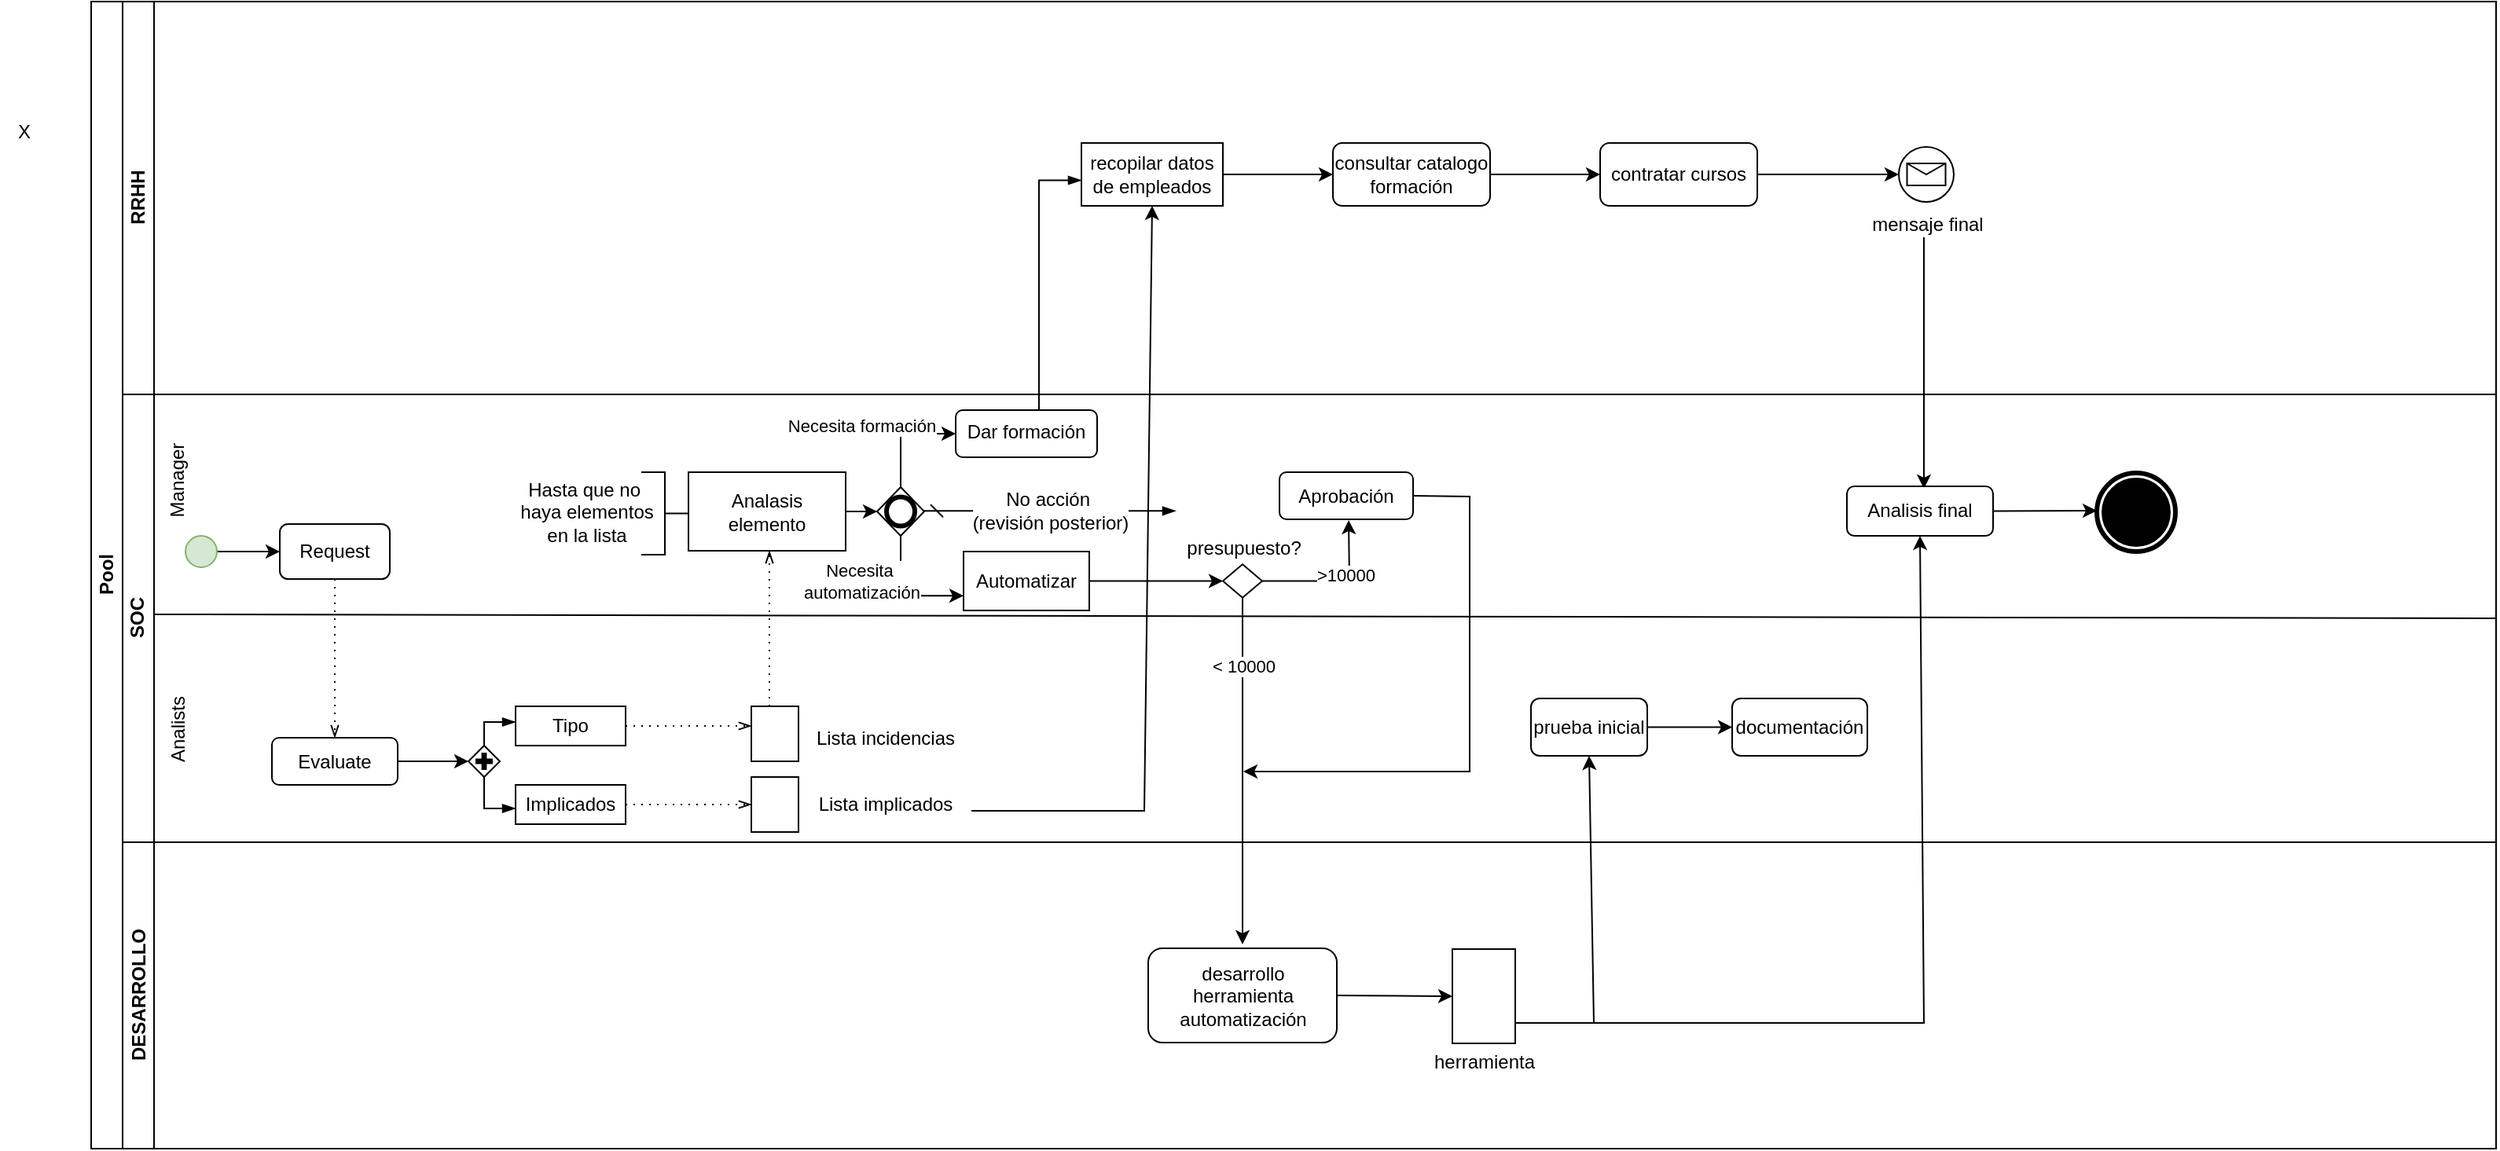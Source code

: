 <mxfile version="26.0.13">
  <diagram id="prtHgNgQTEPvFCAcTncT" name="Page-1">
    <mxGraphModel dx="1434" dy="772" grid="1" gridSize="10" guides="1" tooltips="1" connect="1" arrows="1" fold="1" page="1" pageScale="1" pageWidth="827" pageHeight="1169" math="0" shadow="0">
      <root>
        <mxCell id="0" />
        <mxCell id="1" parent="0" />
        <mxCell id="dNxyNK7c78bLwvsdeMH5-19" value="Pool" style="swimlane;html=1;childLayout=stackLayout;resizeParent=1;resizeParentMax=0;horizontal=0;startSize=20;horizontalStack=0;" parent="1" vertex="1">
          <mxGeometry x="124" y="130" width="1530" height="730" as="geometry" />
        </mxCell>
        <mxCell id="dNxyNK7c78bLwvsdeMH5-20" value="RRHH" style="swimlane;html=1;startSize=20;horizontal=0;" parent="dNxyNK7c78bLwvsdeMH5-19" vertex="1">
          <mxGeometry x="20" width="1510" height="250" as="geometry" />
        </mxCell>
        <mxCell id="I4FNq2IiU0rCwsg-7DSh-55" value="recopilar datos de empleados" style="points=[[0.25,0,0],[0.5,0,0],[0.75,0,0],[1,0.25,0],[1,0.5,0],[1,0.75,0],[0.75,1,0],[0.5,1,0],[0.25,1,0],[0,0.75,0],[0,0.5,0],[0,0.25,0]];shape=mxgraph.bpmn.task2;whiteSpace=wrap;rectStyle=rounded;size=10;html=1;container=1;expand=0;collapsible=0;taskMarker=abstract;" parent="dNxyNK7c78bLwvsdeMH5-20" vertex="1">
          <mxGeometry x="610" y="90" width="90" height="40" as="geometry" />
        </mxCell>
        <mxCell id="uO8iL4VIutBZcoh6F7Hx-4" value="consultar catalogo formación" style="rounded=1;whiteSpace=wrap;html=1;" vertex="1" parent="dNxyNK7c78bLwvsdeMH5-20">
          <mxGeometry x="770" y="90" width="100" height="40" as="geometry" />
        </mxCell>
        <mxCell id="uO8iL4VIutBZcoh6F7Hx-5" value="" style="endArrow=classic;html=1;rounded=0;exitX=1;exitY=0.5;exitDx=0;exitDy=0;exitPerimeter=0;" edge="1" parent="dNxyNK7c78bLwvsdeMH5-20" source="I4FNq2IiU0rCwsg-7DSh-55">
          <mxGeometry width="50" height="50" relative="1" as="geometry">
            <mxPoint x="720" y="160" as="sourcePoint" />
            <mxPoint x="770" y="110" as="targetPoint" />
          </mxGeometry>
        </mxCell>
        <mxCell id="uO8iL4VIutBZcoh6F7Hx-6" value="contratar cursos" style="rounded=1;whiteSpace=wrap;html=1;" vertex="1" parent="dNxyNK7c78bLwvsdeMH5-20">
          <mxGeometry x="940" y="90" width="100" height="40" as="geometry" />
        </mxCell>
        <mxCell id="uO8iL4VIutBZcoh6F7Hx-7" value="" style="endArrow=classic;html=1;rounded=0;exitX=1;exitY=0.5;exitDx=0;exitDy=0;entryX=0;entryY=0.5;entryDx=0;entryDy=0;" edge="1" parent="dNxyNK7c78bLwvsdeMH5-20" source="uO8iL4VIutBZcoh6F7Hx-4" target="uO8iL4VIutBZcoh6F7Hx-6">
          <mxGeometry width="50" height="50" relative="1" as="geometry">
            <mxPoint x="900" y="190" as="sourcePoint" />
            <mxPoint x="950" y="140" as="targetPoint" />
          </mxGeometry>
        </mxCell>
        <mxCell id="uO8iL4VIutBZcoh6F7Hx-8" value="mensaje final" style="points=[[0.145,0.145,0],[0.5,0,0],[0.855,0.145,0],[1,0.5,0],[0.855,0.855,0],[0.5,1,0],[0.145,0.855,0],[0,0.5,0]];shape=mxgraph.bpmn.event;html=1;verticalLabelPosition=bottom;labelBackgroundColor=#ffffff;verticalAlign=top;align=center;perimeter=ellipsePerimeter;outlineConnect=0;aspect=fixed;outline=standard;symbol=message;" vertex="1" parent="dNxyNK7c78bLwvsdeMH5-20">
          <mxGeometry x="1130" y="92.5" width="35" height="35" as="geometry" />
        </mxCell>
        <mxCell id="uO8iL4VIutBZcoh6F7Hx-9" value="" style="endArrow=classic;html=1;rounded=0;entryX=0;entryY=0.5;entryDx=0;entryDy=0;entryPerimeter=0;" edge="1" parent="dNxyNK7c78bLwvsdeMH5-20" target="uO8iL4VIutBZcoh6F7Hx-8">
          <mxGeometry width="50" height="50" relative="1" as="geometry">
            <mxPoint x="1040" y="110" as="sourcePoint" />
            <mxPoint x="1090" y="60" as="targetPoint" />
          </mxGeometry>
        </mxCell>
        <mxCell id="uO8iL4VIutBZcoh6F7Hx-31" value="" style="endArrow=classic;html=1;rounded=0;" edge="1" parent="dNxyNK7c78bLwvsdeMH5-20">
          <mxGeometry width="50" height="50" relative="1" as="geometry">
            <mxPoint x="1146" y="150" as="sourcePoint" />
            <mxPoint x="1146" y="310" as="targetPoint" />
          </mxGeometry>
        </mxCell>
        <mxCell id="dNxyNK7c78bLwvsdeMH5-21" value="SOC" style="swimlane;html=1;startSize=20;horizontal=0;labelPosition=center;verticalLabelPosition=middle;align=center;verticalAlign=middle;" parent="dNxyNK7c78bLwvsdeMH5-19" vertex="1">
          <mxGeometry x="20" y="250" width="1510" height="285" as="geometry" />
        </mxCell>
        <mxCell id="I4FNq2IiU0rCwsg-7DSh-3" value="" style="endArrow=none;html=1;rounded=0;exitX=1;exitY=0.5;exitDx=0;exitDy=0;" parent="dNxyNK7c78bLwvsdeMH5-21" source="dNxyNK7c78bLwvsdeMH5-21" edge="1">
          <mxGeometry width="50" height="50" relative="1" as="geometry">
            <mxPoint x="670" y="60" as="sourcePoint" />
            <mxPoint x="20" y="60" as="targetPoint" />
            <Array as="points">
              <mxPoint x="20" y="140" />
            </Array>
          </mxGeometry>
        </mxCell>
        <mxCell id="I4FNq2IiU0rCwsg-7DSh-4" value="Analists" style="text;html=1;align=center;verticalAlign=middle;resizable=0;points=[];autosize=1;strokeColor=none;fillColor=none;rotation=-90;" parent="dNxyNK7c78bLwvsdeMH5-21" vertex="1">
          <mxGeometry y="198.5" width="70" height="30" as="geometry" />
        </mxCell>
        <mxCell id="I4FNq2IiU0rCwsg-7DSh-8" value="Manager" style="text;html=1;align=center;verticalAlign=middle;resizable=0;points=[];autosize=1;strokeColor=none;fillColor=none;rotation=-90;" parent="dNxyNK7c78bLwvsdeMH5-21" vertex="1">
          <mxGeometry y="40" width="70" height="30" as="geometry" />
        </mxCell>
        <mxCell id="I4FNq2IiU0rCwsg-7DSh-12" value="" style="edgeStyle=orthogonalEdgeStyle;rounded=0;orthogonalLoop=1;jettySize=auto;html=1;" parent="dNxyNK7c78bLwvsdeMH5-21" source="I4FNq2IiU0rCwsg-7DSh-10" target="I4FNq2IiU0rCwsg-7DSh-11" edge="1">
          <mxGeometry relative="1" as="geometry" />
        </mxCell>
        <mxCell id="I4FNq2IiU0rCwsg-7DSh-10" value="" style="ellipse;whiteSpace=wrap;html=1;aspect=fixed;fillColor=#d5e8d4;strokeColor=#82b366;" parent="dNxyNK7c78bLwvsdeMH5-21" vertex="1">
          <mxGeometry x="40" y="90" width="20" height="20" as="geometry" />
        </mxCell>
        <mxCell id="I4FNq2IiU0rCwsg-7DSh-11" value="Request" style="rounded=1;whiteSpace=wrap;html=1;" parent="dNxyNK7c78bLwvsdeMH5-21" vertex="1">
          <mxGeometry x="100" y="82.5" width="70" height="35" as="geometry" />
        </mxCell>
        <mxCell id="I4FNq2IiU0rCwsg-7DSh-21" value="" style="edgeStyle=orthogonalEdgeStyle;rounded=0;orthogonalLoop=1;jettySize=auto;html=1;" parent="dNxyNK7c78bLwvsdeMH5-21" source="I4FNq2IiU0rCwsg-7DSh-13" edge="1">
          <mxGeometry relative="1" as="geometry">
            <mxPoint x="220" y="233.5" as="targetPoint" />
          </mxGeometry>
        </mxCell>
        <mxCell id="I4FNq2IiU0rCwsg-7DSh-13" value="Evaluate" style="rounded=1;whiteSpace=wrap;html=1;" parent="dNxyNK7c78bLwvsdeMH5-21" vertex="1">
          <mxGeometry x="95" y="218.5" width="80" height="30" as="geometry" />
        </mxCell>
        <mxCell id="I4FNq2IiU0rCwsg-7DSh-23" value="" style="edgeStyle=elbowEdgeStyle;fontSize=12;html=1;endFill=0;startFill=0;endSize=6;startSize=6;dashed=1;dashPattern=1 4;endArrow=openThin;startArrow=none;rounded=0;exitX=0.5;exitY=1;exitDx=0;exitDy=0;entryX=0.5;entryY=0;entryDx=0;entryDy=0;" parent="dNxyNK7c78bLwvsdeMH5-21" source="I4FNq2IiU0rCwsg-7DSh-11" target="I4FNq2IiU0rCwsg-7DSh-13" edge="1">
          <mxGeometry width="160" relative="1" as="geometry">
            <mxPoint x="220" y="208.5" as="sourcePoint" />
            <mxPoint x="380" y="208.5" as="targetPoint" />
          </mxGeometry>
        </mxCell>
        <mxCell id="I4FNq2IiU0rCwsg-7DSh-24" value="" style="points=[[0.25,0.25,0],[0.5,0,0],[0.75,0.25,0],[1,0.5,0],[0.75,0.75,0],[0.5,1,0],[0.25,0.75,0],[0,0.5,0]];shape=mxgraph.bpmn.gateway2;html=1;verticalLabelPosition=bottom;labelBackgroundColor=#ffffff;verticalAlign=top;align=center;perimeter=rhombusPerimeter;outlineConnect=0;outline=none;symbol=none;gwType=parallel;" parent="dNxyNK7c78bLwvsdeMH5-21" vertex="1">
          <mxGeometry x="220" y="223.5" width="20" height="20" as="geometry" />
        </mxCell>
        <mxCell id="I4FNq2IiU0rCwsg-7DSh-25" value="Tipo" style="points=[[0.25,0,0],[0.5,0,0],[0.75,0,0],[1,0.25,0],[1,0.5,0],[1,0.75,0],[0.75,1,0],[0.5,1,0],[0.25,1,0],[0,0.75,0],[0,0.5,0],[0,0.25,0]];shape=mxgraph.bpmn.task2;whiteSpace=wrap;rectStyle=rounded;size=10;html=1;container=1;expand=0;collapsible=0;taskMarker=abstract;" parent="dNxyNK7c78bLwvsdeMH5-21" vertex="1">
          <mxGeometry x="250" y="198.5" width="70" height="25" as="geometry" />
        </mxCell>
        <mxCell id="I4FNq2IiU0rCwsg-7DSh-29" value="" style="edgeStyle=elbowEdgeStyle;fontSize=12;html=1;endArrow=blockThin;endFill=1;rounded=0;exitX=0.5;exitY=0;exitDx=0;exitDy=0;exitPerimeter=0;" parent="dNxyNK7c78bLwvsdeMH5-21" source="I4FNq2IiU0rCwsg-7DSh-24" target="I4FNq2IiU0rCwsg-7DSh-25" edge="1">
          <mxGeometry width="160" relative="1" as="geometry">
            <mxPoint x="220" y="148.5" as="sourcePoint" />
            <mxPoint x="380" y="148.5" as="targetPoint" />
            <Array as="points">
              <mxPoint x="230" y="208.5" />
            </Array>
          </mxGeometry>
        </mxCell>
        <mxCell id="I4FNq2IiU0rCwsg-7DSh-30" value="Implicados" style="points=[[0.25,0,0],[0.5,0,0],[0.75,0,0],[1,0.25,0],[1,0.5,0],[1,0.75,0],[0.75,1,0],[0.5,1,0],[0.25,1,0],[0,0.75,0],[0,0.5,0],[0,0.25,0]];shape=mxgraph.bpmn.task2;whiteSpace=wrap;rectStyle=rounded;size=10;html=1;container=1;expand=0;collapsible=0;taskMarker=abstract;" parent="dNxyNK7c78bLwvsdeMH5-21" vertex="1">
          <mxGeometry x="250" y="248.5" width="70" height="25" as="geometry" />
        </mxCell>
        <mxCell id="I4FNq2IiU0rCwsg-7DSh-31" value="" style="edgeStyle=elbowEdgeStyle;fontSize=12;html=1;endArrow=blockThin;endFill=1;rounded=0;exitX=0.5;exitY=1;exitDx=0;exitDy=0;exitPerimeter=0;" parent="dNxyNK7c78bLwvsdeMH5-21" source="I4FNq2IiU0rCwsg-7DSh-24" target="I4FNq2IiU0rCwsg-7DSh-30" edge="1">
          <mxGeometry width="160" relative="1" as="geometry">
            <mxPoint x="220" y="148.5" as="sourcePoint" />
            <mxPoint x="380" y="148.5" as="targetPoint" />
            <Array as="points">
              <mxPoint x="230" y="263.5" />
            </Array>
          </mxGeometry>
        </mxCell>
        <mxCell id="I4FNq2IiU0rCwsg-7DSh-33" value="" style="shape=mxgraph.bpmn.data2;labelPosition=center;verticalLabelPosition=bottom;align=center;verticalAlign=top;size=7;html=1;bpmnTransferType=output;" parent="dNxyNK7c78bLwvsdeMH5-21" vertex="1">
          <mxGeometry x="400" y="198.5" width="30" height="35" as="geometry" />
        </mxCell>
        <mxCell id="I4FNq2IiU0rCwsg-7DSh-34" value="" style="edgeStyle=elbowEdgeStyle;fontSize=12;html=1;endFill=0;startFill=0;endSize=6;startSize=6;dashed=1;dashPattern=1 4;endArrow=openThin;startArrow=none;rounded=0;exitX=1;exitY=0.5;exitDx=0;exitDy=0;exitPerimeter=0;entryX=0;entryY=0.357;entryDx=0;entryDy=0;entryPerimeter=0;" parent="dNxyNK7c78bLwvsdeMH5-21" source="I4FNq2IiU0rCwsg-7DSh-25" target="I4FNq2IiU0rCwsg-7DSh-33" edge="1">
          <mxGeometry width="160" relative="1" as="geometry">
            <mxPoint x="220" y="148.5" as="sourcePoint" />
            <mxPoint x="380" y="148.5" as="targetPoint" />
          </mxGeometry>
        </mxCell>
        <mxCell id="I4FNq2IiU0rCwsg-7DSh-35" value="" style="shape=mxgraph.bpmn.data2;labelPosition=center;verticalLabelPosition=bottom;align=center;verticalAlign=top;size=8;html=1;bpmnTransferType=output;" parent="dNxyNK7c78bLwvsdeMH5-21" vertex="1">
          <mxGeometry x="400" y="243.5" width="30" height="35" as="geometry" />
        </mxCell>
        <mxCell id="I4FNq2IiU0rCwsg-7DSh-36" value="" style="edgeStyle=elbowEdgeStyle;fontSize=12;html=1;endFill=0;startFill=0;endSize=6;startSize=6;dashed=1;dashPattern=1 4;endArrow=openThin;startArrow=none;rounded=0;exitX=1;exitY=0.5;exitDx=0;exitDy=0;exitPerimeter=0;entryX=0;entryY=0.5;entryDx=0;entryDy=0;entryPerimeter=0;" parent="dNxyNK7c78bLwvsdeMH5-21" source="I4FNq2IiU0rCwsg-7DSh-30" target="I4FNq2IiU0rCwsg-7DSh-35" edge="1">
          <mxGeometry width="160" relative="1" as="geometry">
            <mxPoint x="220" y="148.5" as="sourcePoint" />
            <mxPoint x="380" y="148.5" as="targetPoint" />
          </mxGeometry>
        </mxCell>
        <mxCell id="I4FNq2IiU0rCwsg-7DSh-37" value="Lista incidencias" style="text;html=1;align=center;verticalAlign=middle;resizable=0;points=[];autosize=1;strokeColor=none;fillColor=none;" parent="dNxyNK7c78bLwvsdeMH5-21" vertex="1">
          <mxGeometry x="430" y="203.5" width="110" height="30" as="geometry" />
        </mxCell>
        <mxCell id="I4FNq2IiU0rCwsg-7DSh-38" value="Lista implicados" style="text;html=1;align=center;verticalAlign=middle;resizable=0;points=[];autosize=1;strokeColor=none;fillColor=none;" parent="dNxyNK7c78bLwvsdeMH5-21" vertex="1">
          <mxGeometry x="430" y="246" width="110" height="30" as="geometry" />
        </mxCell>
        <mxCell id="I4FNq2IiU0rCwsg-7DSh-47" value="Necesita formación" style="edgeStyle=orthogonalEdgeStyle;rounded=0;orthogonalLoop=1;jettySize=auto;html=1;" parent="dNxyNK7c78bLwvsdeMH5-21" source="I4FNq2IiU0rCwsg-7DSh-40" target="I4FNq2IiU0rCwsg-7DSh-46" edge="1">
          <mxGeometry x="-0.014" y="25" relative="1" as="geometry">
            <Array as="points">
              <mxPoint x="495" y="25" />
            </Array>
            <mxPoint x="-25" y="20" as="offset" />
          </mxGeometry>
        </mxCell>
        <mxCell id="I4FNq2IiU0rCwsg-7DSh-50" value="" style="edgeStyle=orthogonalEdgeStyle;rounded=0;orthogonalLoop=1;jettySize=auto;html=1;entryX=0;entryY=0.75;entryDx=0;entryDy=0;entryPerimeter=0;" parent="dNxyNK7c78bLwvsdeMH5-21" source="I4FNq2IiU0rCwsg-7DSh-40" target="I4FNq2IiU0rCwsg-7DSh-49" edge="1">
          <mxGeometry relative="1" as="geometry">
            <Array as="points">
              <mxPoint x="495" y="128" />
            </Array>
          </mxGeometry>
        </mxCell>
        <mxCell id="I4FNq2IiU0rCwsg-7DSh-51" value="Necesita&amp;nbsp;&lt;div&gt;automatización&lt;/div&gt;" style="edgeLabel;html=1;align=center;verticalAlign=middle;resizable=0;points=[];" parent="I4FNq2IiU0rCwsg-7DSh-50" vertex="1" connectable="0">
          <mxGeometry x="-0.106" y="-1" relative="1" as="geometry">
            <mxPoint x="-24" y="-6" as="offset" />
          </mxGeometry>
        </mxCell>
        <mxCell id="I4FNq2IiU0rCwsg-7DSh-40" value="" style="points=[[0.25,0.25,0],[0.5,0,0],[0.75,0.25,0],[1,0.5,0],[0.75,0.75,0],[0.5,1,0],[0.25,0.75,0],[0,0.5,0]];shape=mxgraph.bpmn.gateway2;html=1;verticalLabelPosition=bottom;labelBackgroundColor=#ffffff;verticalAlign=top;align=center;perimeter=rhombusPerimeter;outlineConnect=0;outline=end;symbol=general;" parent="dNxyNK7c78bLwvsdeMH5-21" vertex="1">
          <mxGeometry x="480" y="59" width="30" height="31" as="geometry" />
        </mxCell>
        <mxCell id="I4FNq2IiU0rCwsg-7DSh-43" value="No acción&amp;nbsp;&lt;div&gt;(revisión posterior)&lt;/div&gt;" style="edgeStyle=elbowEdgeStyle;fontSize=12;html=1;endArrow=blockThin;endFill=1;startArrow=dash;startFill=0;endSize=6;startSize=6;rounded=0;elbow=horizontal;" parent="dNxyNK7c78bLwvsdeMH5-21" edge="1">
          <mxGeometry width="160" relative="1" as="geometry">
            <mxPoint x="510" y="74.16" as="sourcePoint" />
            <mxPoint x="670" y="74.16" as="targetPoint" />
          </mxGeometry>
        </mxCell>
        <mxCell id="I4FNq2IiU0rCwsg-7DSh-46" value="Dar formación" style="rounded=1;whiteSpace=wrap;html=1;verticalAlign=top;labelBackgroundColor=#ffffff;" parent="dNxyNK7c78bLwvsdeMH5-21" vertex="1">
          <mxGeometry x="530" y="10" width="90" height="30" as="geometry" />
        </mxCell>
        <mxCell id="uO8iL4VIutBZcoh6F7Hx-11" value="" style="edgeStyle=orthogonalEdgeStyle;rounded=0;orthogonalLoop=1;jettySize=auto;html=1;" edge="1" parent="dNxyNK7c78bLwvsdeMH5-21" source="I4FNq2IiU0rCwsg-7DSh-49" target="uO8iL4VIutBZcoh6F7Hx-10">
          <mxGeometry relative="1" as="geometry" />
        </mxCell>
        <mxCell id="I4FNq2IiU0rCwsg-7DSh-49" value="Automatizar" style="points=[[0.25,0,0],[0.5,0,0],[0.75,0,0],[1,0.25,0],[1,0.5,0],[1,0.75,0],[0.75,1,0],[0.5,1,0],[0.25,1,0],[0,0.75,0],[0,0.5,0],[0,0.25,0]];shape=mxgraph.bpmn.task2;whiteSpace=wrap;rectStyle=rounded;size=10;html=1;container=1;expand=0;collapsible=0;taskMarker=abstract;" parent="dNxyNK7c78bLwvsdeMH5-21" vertex="1">
          <mxGeometry x="535" y="100" width="80" height="37.5" as="geometry" />
        </mxCell>
        <mxCell id="I4FNq2IiU0rCwsg-7DSh-64" value="" style="edgeStyle=orthogonalEdgeStyle;rounded=0;orthogonalLoop=1;jettySize=auto;html=1;entryX=0;entryY=0.5;entryDx=0;entryDy=0;entryPerimeter=0;" parent="dNxyNK7c78bLwvsdeMH5-21" source="I4FNq2IiU0rCwsg-7DSh-62" target="I4FNq2IiU0rCwsg-7DSh-40" edge="1">
          <mxGeometry relative="1" as="geometry">
            <Array as="points" />
          </mxGeometry>
        </mxCell>
        <mxCell id="I4FNq2IiU0rCwsg-7DSh-62" value="Analasis elemento" style="points=[[0.25,0,0],[0.5,0,0],[0.75,0,0],[1,0.25,0],[1,0.5,0],[1,0.75,0],[0.75,1,0],[0.5,1,0],[0.25,1,0],[0,0.75,0],[0,0.5,0],[0,0.25,0]];shape=mxgraph.bpmn.task2;whiteSpace=wrap;rectStyle=rounded;size=10;html=1;container=1;expand=0;collapsible=0;taskMarker=abstract;isLoopStandard=1;" parent="dNxyNK7c78bLwvsdeMH5-21" vertex="1">
          <mxGeometry x="360" y="49.5" width="100" height="50" as="geometry" />
        </mxCell>
        <mxCell id="I4FNq2IiU0rCwsg-7DSh-63" value="" style="edgeStyle=elbowEdgeStyle;fontSize=12;html=1;endFill=0;startFill=0;endSize=6;startSize=6;dashed=1;dashPattern=1 4;endArrow=openThin;startArrow=none;rounded=0;exitX=0;exitY=0;exitDx=11.5;exitDy=0;exitPerimeter=0;" parent="dNxyNK7c78bLwvsdeMH5-21" source="I4FNq2IiU0rCwsg-7DSh-33" target="I4FNq2IiU0rCwsg-7DSh-62" edge="1">
          <mxGeometry width="160" relative="1" as="geometry">
            <mxPoint x="455" y="180" as="sourcePoint" />
            <mxPoint x="615" y="180" as="targetPoint" />
          </mxGeometry>
        </mxCell>
        <mxCell id="I4FNq2IiU0rCwsg-7DSh-65" value="" style="html=1;shape=mxgraph.flowchart.annotation_2;align=left;labelPosition=right;rotation=-180;" parent="dNxyNK7c78bLwvsdeMH5-21" vertex="1">
          <mxGeometry x="330" y="49.5" width="30" height="52.5" as="geometry" />
        </mxCell>
        <mxCell id="I4FNq2IiU0rCwsg-7DSh-67" value="Hasta que no&amp;nbsp;&lt;div&gt;haya elementos&lt;/div&gt;&lt;div&gt;en la lista&lt;/div&gt;" style="text;html=1;align=center;verticalAlign=middle;resizable=0;points=[];autosize=1;strokeColor=none;fillColor=none;" parent="dNxyNK7c78bLwvsdeMH5-21" vertex="1">
          <mxGeometry x="240" y="44.5" width="110" height="60" as="geometry" />
        </mxCell>
        <mxCell id="I4FNq2IiU0rCwsg-7DSh-58" value="" style="edgeStyle=elbowEdgeStyle;fontSize=12;html=1;endArrow=blockThin;endFill=1;rounded=0;exitX=0.5;exitY=0;exitDx=0;exitDy=0;entryX=0;entryY=0.593;entryDx=0;entryDy=0;entryPerimeter=0;" parent="dNxyNK7c78bLwvsdeMH5-21" target="I4FNq2IiU0rCwsg-7DSh-55" edge="1">
          <mxGeometry width="160" relative="1" as="geometry">
            <mxPoint x="555.6" y="10.0" as="sourcePoint" />
            <mxPoint x="594.4" y="-152.36" as="targetPoint" />
          </mxGeometry>
        </mxCell>
        <mxCell id="uO8iL4VIutBZcoh6F7Hx-1" value="" style="endArrow=classic;html=1;rounded=0;entryX=0.5;entryY=1;entryDx=0;entryDy=0;entryPerimeter=0;" edge="1" parent="dNxyNK7c78bLwvsdeMH5-21" target="I4FNq2IiU0rCwsg-7DSh-55">
          <mxGeometry width="50" height="50" relative="1" as="geometry">
            <mxPoint x="540" y="265" as="sourcePoint" />
            <mxPoint x="590" y="215" as="targetPoint" />
            <Array as="points">
              <mxPoint x="650" y="265" />
            </Array>
          </mxGeometry>
        </mxCell>
        <mxCell id="uO8iL4VIutBZcoh6F7Hx-18" value="" style="edgeStyle=orthogonalEdgeStyle;rounded=0;orthogonalLoop=1;jettySize=auto;html=1;" edge="1" parent="dNxyNK7c78bLwvsdeMH5-21" source="uO8iL4VIutBZcoh6F7Hx-10">
          <mxGeometry relative="1" as="geometry">
            <mxPoint x="780" y="80" as="targetPoint" />
          </mxGeometry>
        </mxCell>
        <mxCell id="uO8iL4VIutBZcoh6F7Hx-20" value="&amp;gt;10000" style="edgeLabel;html=1;align=center;verticalAlign=middle;resizable=0;points=[];" vertex="1" connectable="0" parent="uO8iL4VIutBZcoh6F7Hx-18">
          <mxGeometry x="0.259" y="3" relative="1" as="geometry">
            <mxPoint as="offset" />
          </mxGeometry>
        </mxCell>
        <mxCell id="uO8iL4VIutBZcoh6F7Hx-10" value="&lt;div&gt;&lt;br&gt;&lt;/div&gt;&lt;div&gt;&lt;br&gt;&lt;/div&gt;" style="rhombus;whiteSpace=wrap;html=1;" vertex="1" parent="dNxyNK7c78bLwvsdeMH5-21">
          <mxGeometry x="700" y="108.12" width="25" height="21.25" as="geometry" />
        </mxCell>
        <mxCell id="uO8iL4VIutBZcoh6F7Hx-19" value="Aprobación" style="rounded=1;whiteSpace=wrap;html=1;" vertex="1" parent="dNxyNK7c78bLwvsdeMH5-21">
          <mxGeometry x="736" y="49.5" width="85" height="30" as="geometry" />
        </mxCell>
        <mxCell id="uO8iL4VIutBZcoh6F7Hx-21" value="presupuesto?" style="text;html=1;align=center;verticalAlign=middle;resizable=0;points=[];autosize=1;strokeColor=none;fillColor=none;" vertex="1" parent="dNxyNK7c78bLwvsdeMH5-21">
          <mxGeometry x="662.5" y="82.5" width="100" height="30" as="geometry" />
        </mxCell>
        <mxCell id="uO8iL4VIutBZcoh6F7Hx-26" value="" style="edgeStyle=orthogonalEdgeStyle;rounded=0;orthogonalLoop=1;jettySize=auto;html=1;" edge="1" parent="dNxyNK7c78bLwvsdeMH5-21" source="uO8iL4VIutBZcoh6F7Hx-23" target="uO8iL4VIutBZcoh6F7Hx-25">
          <mxGeometry relative="1" as="geometry" />
        </mxCell>
        <mxCell id="uO8iL4VIutBZcoh6F7Hx-23" value="prueba inicial" style="whiteSpace=wrap;html=1;rounded=1;" vertex="1" parent="dNxyNK7c78bLwvsdeMH5-21">
          <mxGeometry x="896" y="193.5" width="74" height="36.5" as="geometry" />
        </mxCell>
        <mxCell id="uO8iL4VIutBZcoh6F7Hx-25" value="documentación" style="whiteSpace=wrap;html=1;rounded=1;" vertex="1" parent="dNxyNK7c78bLwvsdeMH5-21">
          <mxGeometry x="1024" y="193.5" width="86" height="36.5" as="geometry" />
        </mxCell>
        <mxCell id="uO8iL4VIutBZcoh6F7Hx-32" value="Analisis final" style="rounded=1;whiteSpace=wrap;html=1;" vertex="1" parent="dNxyNK7c78bLwvsdeMH5-21">
          <mxGeometry x="1097" y="58.5" width="93" height="31.5" as="geometry" />
        </mxCell>
        <mxCell id="uO8iL4VIutBZcoh6F7Hx-34" value="" style="endArrow=classic;html=1;rounded=0;exitX=1;exitY=0.5;exitDx=0;exitDy=0;" edge="1" parent="dNxyNK7c78bLwvsdeMH5-21" source="uO8iL4VIutBZcoh6F7Hx-32">
          <mxGeometry width="50" height="50" relative="1" as="geometry">
            <mxPoint x="1196" y="70" as="sourcePoint" />
            <mxPoint x="1256" y="74" as="targetPoint" />
          </mxGeometry>
        </mxCell>
        <mxCell id="uO8iL4VIutBZcoh6F7Hx-35" value="" style="points=[[0.145,0.145,0],[0.5,0,0],[0.855,0.145,0],[1,0.5,0],[0.855,0.855,0],[0.5,1,0],[0.145,0.855,0],[0,0.5,0]];shape=mxgraph.bpmn.event;html=1;verticalLabelPosition=bottom;labelBackgroundColor=#ffffff;verticalAlign=top;align=center;perimeter=ellipsePerimeter;outlineConnect=0;aspect=fixed;outline=end;symbol=terminate;" vertex="1" parent="dNxyNK7c78bLwvsdeMH5-21">
          <mxGeometry x="1256" y="50" width="50" height="50" as="geometry" />
        </mxCell>
        <mxCell id="dNxyNK7c78bLwvsdeMH5-22" value="DESARROLLO" style="swimlane;html=1;startSize=20;horizontal=0;strokeWidth=1;perimeterSpacing=0;" parent="dNxyNK7c78bLwvsdeMH5-19" vertex="1">
          <mxGeometry x="20" y="535" width="1510" height="195" as="geometry" />
        </mxCell>
        <mxCell id="uO8iL4VIutBZcoh6F7Hx-16" value="desarrollo herramienta automatización" style="rounded=1;whiteSpace=wrap;html=1;" vertex="1" parent="dNxyNK7c78bLwvsdeMH5-22">
          <mxGeometry x="652.5" y="67.5" width="120" height="60" as="geometry" />
        </mxCell>
        <mxCell id="uO8iL4VIutBZcoh6F7Hx-27" value="" style="shape=mxgraph.bpmn.data2;labelPosition=center;verticalLabelPosition=bottom;align=center;verticalAlign=top;size=15;html=1;bpmnTransferType=output;" vertex="1" parent="dNxyNK7c78bLwvsdeMH5-22">
          <mxGeometry x="846" y="68" width="40" height="60" as="geometry" />
        </mxCell>
        <mxCell id="uO8iL4VIutBZcoh6F7Hx-28" value="" style="endArrow=classic;html=1;rounded=0;exitX=1;exitY=0.5;exitDx=0;exitDy=0;entryX=0;entryY=0.5;entryDx=0;entryDy=0;entryPerimeter=0;" edge="1" parent="dNxyNK7c78bLwvsdeMH5-22" source="uO8iL4VIutBZcoh6F7Hx-16" target="uO8iL4VIutBZcoh6F7Hx-27">
          <mxGeometry width="50" height="50" relative="1" as="geometry">
            <mxPoint x="776" y="105" as="sourcePoint" />
            <mxPoint x="826" y="55" as="targetPoint" />
          </mxGeometry>
        </mxCell>
        <mxCell id="uO8iL4VIutBZcoh6F7Hx-29" value="herramienta" style="text;html=1;align=center;verticalAlign=middle;resizable=0;points=[];autosize=1;strokeColor=none;fillColor=none;" vertex="1" parent="dNxyNK7c78bLwvsdeMH5-22">
          <mxGeometry x="821" y="125" width="90" height="30" as="geometry" />
        </mxCell>
        <mxCell id="uO8iL4VIutBZcoh6F7Hx-30" value="" style="endArrow=classic;html=1;rounded=0;entryX=0.5;entryY=1;entryDx=0;entryDy=0;" edge="1" parent="dNxyNK7c78bLwvsdeMH5-22" target="uO8iL4VIutBZcoh6F7Hx-23">
          <mxGeometry width="50" height="50" relative="1" as="geometry">
            <mxPoint x="886" y="115" as="sourcePoint" />
            <mxPoint x="936" y="65" as="targetPoint" />
            <Array as="points">
              <mxPoint x="936" y="115" />
            </Array>
          </mxGeometry>
        </mxCell>
        <mxCell id="uO8iL4VIutBZcoh6F7Hx-33" value="" style="endArrow=classic;html=1;rounded=0;entryX=0.5;entryY=1;entryDx=0;entryDy=0;" edge="1" parent="dNxyNK7c78bLwvsdeMH5-22" target="uO8iL4VIutBZcoh6F7Hx-32">
          <mxGeometry width="50" height="50" relative="1" as="geometry">
            <mxPoint x="936" y="115" as="sourcePoint" />
            <mxPoint x="986" y="65" as="targetPoint" />
            <Array as="points">
              <mxPoint x="1146" y="115" />
            </Array>
          </mxGeometry>
        </mxCell>
        <mxCell id="uO8iL4VIutBZcoh6F7Hx-13" value="" style="edgeStyle=orthogonalEdgeStyle;rounded=0;orthogonalLoop=1;jettySize=auto;html=1;" edge="1" parent="dNxyNK7c78bLwvsdeMH5-19" source="uO8iL4VIutBZcoh6F7Hx-10">
          <mxGeometry relative="1" as="geometry">
            <mxPoint x="732.5" y="599.995" as="targetPoint" />
          </mxGeometry>
        </mxCell>
        <mxCell id="uO8iL4VIutBZcoh6F7Hx-14" value="&amp;lt; 10000" style="edgeLabel;html=1;align=center;verticalAlign=middle;resizable=0;points=[];" vertex="1" connectable="0" parent="uO8iL4VIutBZcoh6F7Hx-13">
          <mxGeometry x="-0.605" relative="1" as="geometry">
            <mxPoint as="offset" />
          </mxGeometry>
        </mxCell>
        <mxCell id="uO8iL4VIutBZcoh6F7Hx-22" value="" style="endArrow=classic;html=1;rounded=0;exitX=1;exitY=0.5;exitDx=0;exitDy=0;" edge="1" parent="dNxyNK7c78bLwvsdeMH5-19" source="uO8iL4VIutBZcoh6F7Hx-19">
          <mxGeometry width="50" height="50" relative="1" as="geometry">
            <mxPoint x="847" y="310" as="sourcePoint" />
            <mxPoint x="733" y="490" as="targetPoint" />
            <Array as="points">
              <mxPoint x="877" y="315" />
              <mxPoint x="877" y="490" />
              <mxPoint x="793" y="490" />
            </Array>
          </mxGeometry>
        </mxCell>
        <mxCell id="I4FNq2IiU0rCwsg-7DSh-22" value="X" style="text;html=1;align=center;verticalAlign=middle;resizable=0;points=[];autosize=1;strokeColor=none;fillColor=none;" parent="1" vertex="1">
          <mxGeometry x="66" y="198" width="30" height="30" as="geometry" />
        </mxCell>
      </root>
    </mxGraphModel>
  </diagram>
</mxfile>
